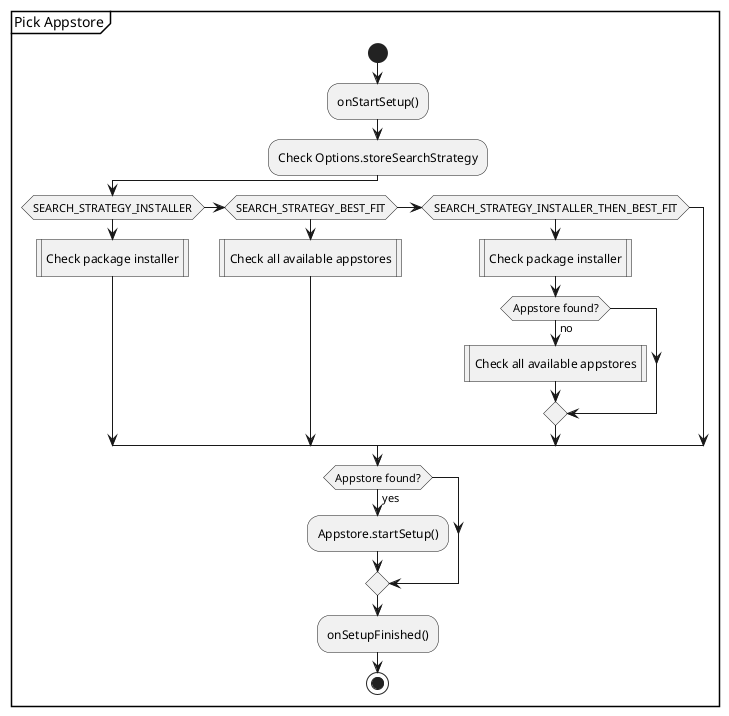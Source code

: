 @startuml
partition "Pick Appstore" {
    start
        :onStartSetup();
        :Check Options.storeSearchStrategy;
        if (SEARCH_STRATEGY_INSTALLER) then
            :Check package installer|
        elseif (SEARCH_STRATEGY_BEST_FIT) then
            :Check all available appstores|
        elseif (SEARCH_STRATEGY_INSTALLER_THEN_BEST_FIT) then
            :Check package installer|
            if (Appstore found?) then
            else (no)
                :Check all available appstores|
            endif
        endif
        if (Appstore found?) then (yes)
           :Appstore.startSetup();
        endif
        :onSetupFinished();
    stop
}
@enduml

@startuml
partition "Package Installer" {
    start
        if (Package installer available?) then (yes)
            if (Options.availableStores is set?) then (yes)
                note right
                    Check in order specified
                    by Options.preferedStores
                end note
                :Check available stores;
            else (no)
                :Check all available wrappers;
                :Check all open stores;
            endif
            if (Appstore found?) then (yes)
                :Check Appstore.isBillingAvailable();
            endif
        endif
    stop
}
@enduml

@startuml
partition "All available Appstores" {
    start
        if (Options.availableStores is set?) then (yes)
        else (no)
            :Discover all open stores;
            :Check all available wrappers;
        endif
        :Filter not installed;
        :Check Appstore.isBillingAvailable();
        note
            Check in order specified
            by Options.preferedStores
        end note
        if (Options.checkInventory is set?) then (yes)
            repeat
                :checkInventory();
            repeat while (Inventory is empty and there's more Appstores to check)
        endif
    stop
}
@enduml
